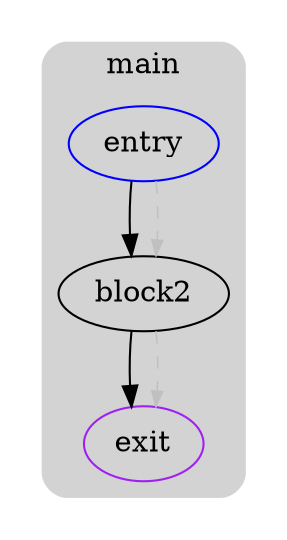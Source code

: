 digraph G {
  compound=true
  subgraph cluster_ {
    peripheries=0
    subgraph cluster_0 {
      label="main"
      color=darkgray
      style=rounded
      bgcolor=lightgray
      cluster_0_0[label="entry",shape=oval,color=blue,rank=source]
      cluster_0_1[label="block2",shape=oval]
      cluster_0_exit[label=exit,color=purple,rank=sink]
      cluster_0_0 -> cluster_0_1 [color=black]
      cluster_0_1 -> cluster_0_exit [color=black]
      cluster_0_0 -> cluster_0_1 [color=gray,style=dashed,constraint=false,penwidth=0.75,arrowsize=0.75]
      cluster_0_1 -> cluster_0_exit [color=gray,style=dashed,constraint=false,penwidth=0.75,arrowsize=0.75]
    }
  }
}
